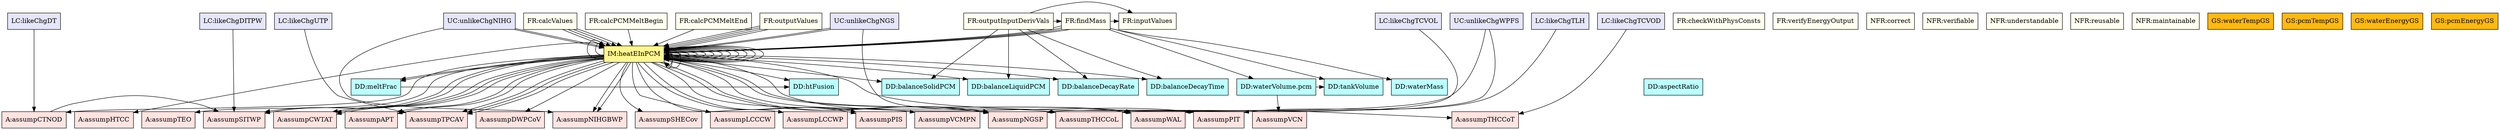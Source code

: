 digraph allvsall {
	assumpCTNOD -> assumpSITWP;
	wVol -> assumpVCN;
	wVol -> tankVol;
	meltFrac -> htFusion;
	theory:consThermECS -> assumpTEO;
	theory:sensHeat -> theory:latentHtETM;
	theory:latentHtETM -> meltFrac;
	theory:nwtnCoolingTM -> assumpHTCC;
	theory:rocTempSimpRC -> assumpCWTAT;
	theory:rocTempSimpRC -> assumpTPCAV;
	theory:rocTempSimpRC -> assumpDWPCoV;
	theory:rocTempSimpRC -> assumpSHECov;
	theory:rocTempSimpRC -> theory:consThermECS;
	theory:rocTempSimpRC -> theory:rocTempSimpRC;
	theory:htFluxC -> assumpLCCCW;
	theory:htFluxC -> assumpTHCCoT;
	theory:htFluxC -> theory:nwtnCoolingTM;
	theory:htFluxP -> assumpLCCWP;
	theory:htFluxP -> theory:nwtnCoolingTM;
	theory:eBalanceOnWtrRC -> assumpCWTAT;
	theory:eBalanceOnWtrRC -> assumpTPCAV;
	theory:eBalanceOnWtrRC -> assumpTHCCoL;
	theory:eBalanceOnWtrRC -> assumpCTNOD;
	theory:eBalanceOnWtrRC -> assumpSITWP;
	theory:eBalanceOnWtrRC -> assumpWAL;
	theory:eBalanceOnWtrRC -> assumpPIT;
	theory:eBalanceOnWtrRC -> assumpNIHGBWP;
	theory:eBalanceOnWtrRC -> assumpAPT;
	theory:eBalanceOnWtrRC -> tauW;
	theory:eBalanceOnWtrRC -> eta;
	theory:eBalanceOnWtrRC -> theory:rocTempSimpRC;
	theory:eBalanceOnWtrRC -> theory:htFluxC;
	theory:eBalanceOnWtrRC -> theory:htFluxP;
	theory:eBalanceOnWtrRC -> theory:eBalanceOnWtrRC;
	theory:eBalanceOnWtrRC -> theory:eBalanceOnPCMRC;
	theory:eBalanceOnPCMRC -> assumpCWTAT;
	theory:eBalanceOnPCMRC -> assumpTPCAV;
	theory:eBalanceOnPCMRC -> assumpSITWP;
	theory:eBalanceOnPCMRC -> assumpPIS;
	theory:eBalanceOnPCMRC -> assumpNIHGBWP;
	theory:eBalanceOnPCMRC -> assumpVCMPN;
	theory:eBalanceOnPCMRC -> assumpNGSP;
	theory:eBalanceOnPCMRC -> tauSP;
	theory:eBalanceOnPCMRC -> tauLP;
	theory:eBalanceOnPCMRC -> meltFrac;
	theory:eBalanceOnPCMRC -> theory:rocTempSimpRC;
	theory:eBalanceOnPCMRC -> theory:htFluxP;
	theory:eBalanceOnPCMRC -> theory:eBalanceOnWtrRC;
	theory:eBalanceOnPCMRC -> theory:heatEInPCMRC;
	theory:heatEInWtrIM -> assumpWAL;
	theory:heatEInWtrIM -> assumpAPT;
	theory:heatEInWtrIM -> theory:sensHeat;
	theory:heatEInPCMRC -> assumpPIS;
	theory:heatEInPCMRC -> assumpNGSP;
	theory:heatEInPCMRC -> htFusion;
	theory:heatEInPCMRC -> theory:sensHeat;
	theory:heatEInPCMRC -> theory:latentHtETM;
	findMass -> wMass;
	findMass -> wVol;
	findMass -> tankVol;
	findMass -> theory:eBalanceOnWtrRC;
	findMass -> theory:eBalanceOnPCMRC;
	findMass -> theory:heatEInWtrIM;
	findMass -> theory:heatEInPCMRC;
	findMass -> inputValues;
	outputInputDerivVals -> tauW;
	outputInputDerivVals -> eta;
	outputInputDerivVals -> tauSP;
	outputInputDerivVals -> tauLP;
	outputInputDerivVals -> inputValues;
	outputInputDerivVals -> findMass;
	calcValues -> theory:eBalanceOnWtrRC;
	calcValues -> theory:eBalanceOnPCMRC;
	calcValues -> theory:heatEInWtrIM;
	calcValues -> theory:heatEInPCMRC;
	calcPCMMeltBegin -> theory:eBalanceOnPCMRC;
	calcPCMMeltEnd -> theory:eBalanceOnPCMRC;
	outputValues -> theory:eBalanceOnWtrRC;
	outputValues -> theory:eBalanceOnPCMRC;
	outputValues -> theory:heatEInWtrIM;
	outputValues -> theory:heatEInPCMRC;
	likeChgUTP -> assumpTPCAV;
	likeChgTCVOD -> assumpTHCCoT;
	likeChgTCVOL -> assumpTHCCoL;
	likeChgDT -> assumpCTNOD;
	likeChgDITPW -> assumpSITWP;
	likeChgTLH -> assumpPIT;
	unlikeChgWPFS -> assumpWAL;
	unlikeChgWPFS -> assumpNGSP;
	unlikeChgNIHG -> assumpNIHGBWP;
	unlikeChgNIHG -> theory:eBalanceOnWtrRC;
	unlikeChgNIHG -> theory:eBalanceOnPCMRC;
	unlikeChgNGS -> assumpNGSP;
	unlikeChgNGS -> theory:eBalanceOnPCMRC;
	unlikeChgNGS -> theory:heatEInPCMRC;


	assumpTEO	[shape=box, color=black, style=filled, fillcolor=mistyrose, label="A:assumpTEO"];
	assumpHTCC	[shape=box, color=black, style=filled, fillcolor=mistyrose, label="A:assumpHTCC"];
	assumpCWTAT	[shape=box, color=black, style=filled, fillcolor=mistyrose, label="A:assumpCWTAT"];
	assumpTPCAV	[shape=box, color=black, style=filled, fillcolor=mistyrose, label="A:assumpTPCAV"];
	assumpDWPCoV	[shape=box, color=black, style=filled, fillcolor=mistyrose, label="A:assumpDWPCoV"];
	assumpSHECov	[shape=box, color=black, style=filled, fillcolor=mistyrose, label="A:assumpSHECov"];
	assumpLCCCW	[shape=box, color=black, style=filled, fillcolor=mistyrose, label="A:assumpLCCCW"];
	assumpTHCCoT	[shape=box, color=black, style=filled, fillcolor=mistyrose, label="A:assumpTHCCoT"];
	assumpTHCCoL	[shape=box, color=black, style=filled, fillcolor=mistyrose, label="A:assumpTHCCoL"];
	assumpLCCWP	[shape=box, color=black, style=filled, fillcolor=mistyrose, label="A:assumpLCCWP"];
	assumpCTNOD	[shape=box, color=black, style=filled, fillcolor=mistyrose, label="A:assumpCTNOD"];
	assumpSITWP	[shape=box, color=black, style=filled, fillcolor=mistyrose, label="A:assumpSITWP"];
	assumpPIS	[shape=box, color=black, style=filled, fillcolor=mistyrose, label="A:assumpPIS"];
	assumpWAL	[shape=box, color=black, style=filled, fillcolor=mistyrose, label="A:assumpWAL"];
	assumpPIT	[shape=box, color=black, style=filled, fillcolor=mistyrose, label="A:assumpPIT"];
	assumpNIHGBWP	[shape=box, color=black, style=filled, fillcolor=mistyrose, label="A:assumpNIHGBWP"];
	assumpVCMPN	[shape=box, color=black, style=filled, fillcolor=mistyrose, label="A:assumpVCMPN"];
	assumpNGSP	[shape=box, color=black, style=filled, fillcolor=mistyrose, label="A:assumpNGSP"];
	assumpAPT	[shape=box, color=black, style=filled, fillcolor=mistyrose, label="A:assumpAPT"];
	assumpVCN	[shape=box, color=black, style=filled, fillcolor=mistyrose, label="A:assumpVCN"];

	subgraph A {
	rank="same"
	{assumpTEO, assumpHTCC, assumpCWTAT, assumpTPCAV, assumpDWPCoV, assumpSHECov, assumpLCCCW, assumpTHCCoT, assumpTHCCoL, assumpLCCWP, assumpCTNOD, assumpSITWP, assumpPIS, assumpWAL, assumpPIT, assumpNIHGBWP, assumpVCMPN, assumpNGSP, assumpAPT, assumpVCN}
	}

	wMass	[shape=box, color=black, style=filled, fillcolor=paleturquoise1, label="DD:waterMass"];
	wVol	[shape=box, color=black, style=filled, fillcolor=paleturquoise1, label="DD:waterVolume.pcm"];
	tankVol	[shape=box, color=black, style=filled, fillcolor=paleturquoise1, label="DD:tankVolume"];
	tauW	[shape=box, color=black, style=filled, fillcolor=paleturquoise1, label="DD:balanceDecayRate"];
	eta	[shape=box, color=black, style=filled, fillcolor=paleturquoise1, label="DD:balanceDecayTime"];
	tauSP	[shape=box, color=black, style=filled, fillcolor=paleturquoise1, label="DD:balanceSolidPCM"];
	tauLP	[shape=box, color=black, style=filled, fillcolor=paleturquoise1, label="DD:balanceLiquidPCM"];
	htFusion	[shape=box, color=black, style=filled, fillcolor=paleturquoise1, label="DD:htFusion"];
	meltFrac	[shape=box, color=black, style=filled, fillcolor=paleturquoise1, label="DD:meltFrac"];
	aspectRatio	[shape=box, color=black, style=filled, fillcolor=paleturquoise1, label="DD:aspectRatio"];

	subgraph DD {
	rank="same"
	{wMass, wVol, tankVol, tauW, eta, tauSP, tauLP, htFusion, meltFrac, aspectRatio}
	}

	theory:consThermECS	[shape=box, color=black, style=filled, fillcolor=pink, label="TM:consThermE"];
	theory:sensHeat	[shape=box, color=black, style=filled, fillcolor=pink, label="TM:sensHtE"];
	theory:latentHtETM	[shape=box, color=black, style=filled, fillcolor=pink, label="TM:latentHtE"];
	theory:nwtnCoolingTM	[shape=box, color=black, style=filled, fillcolor=pink, label="TM:nwtnCooling"];

	subgraph TM {
	rank="same"
	{theory:consThermECS, theory:sensHeat, theory:latentHtETM, theory:nwtnCoolingTM}
	}

	theory:rocTempSimpRC	[shape=box, color=black, style=filled, fillcolor=palegreen, label="GD:rocTempSimp"];
	theory:htFluxC	[shape=box, color=black, style=filled, fillcolor=palegreen, label="GD:htFluxWaterFromCoil"];
	theory:htFluxP	[shape=box, color=black, style=filled, fillcolor=palegreen, label="GD:htFluxPCMFromWater"];

	subgraph GD {
	rank="same"
	{theory:rocTempSimpRC, theory:htFluxC, theory:htFluxP}
	}

	theory:eBalanceOnWtrRC	[shape=box, color=black, style=filled, fillcolor=khaki1, label="IM:eBalanceOnWtr"];
	theory:eBalanceOnPCMRC	[shape=box, color=black, style=filled, fillcolor=khaki1, label="IM:eBalanceOnPCM"];
	theory:heatEInWtrIM	[shape=box, color=black, style=filled, fillcolor=khaki1, label="IM:heatEInWtr"];
	theory:heatEInPCMRC	[shape=box, color=black, style=filled, fillcolor=khaki1, label="IM:heatEInPCM"];

	subgraph IM {
	rank="same"
	{theory:eBalanceOnWtrRC, theory:eBalanceOnPCMRC, theory:heatEInWtrIM, theory:heatEInPCMRC}
	}

	inputValues	[shape=box, color=black, style=filled, fillcolor=ivory, label="FR:inputValues"];
	findMass	[shape=box, color=black, style=filled, fillcolor=ivory, label="FR:findMass"];
	checkWithPhysConsts	[shape=box, color=black, style=filled, fillcolor=ivory, label="FR:checkWithPhysConsts"];
	outputInputDerivVals	[shape=box, color=black, style=filled, fillcolor=ivory, label="FR:outputInputDerivVals"];
	calcValues	[shape=box, color=black, style=filled, fillcolor=ivory, label="FR:calcValues"];
	verifyEnergyOutput	[shape=box, color=black, style=filled, fillcolor=ivory, label="FR:verifyEnergyOutput"];
	calcPCMMeltBegin	[shape=box, color=black, style=filled, fillcolor=ivory, label="FR:calcPCMMeltBegin"];
	calcPCMMeltEnd	[shape=box, color=black, style=filled, fillcolor=ivory, label="FR:calcPCMMeltEnd"];
	outputValues	[shape=box, color=black, style=filled, fillcolor=ivory, label="FR:outputValues"];
	correct	[shape=box, color=black, style=filled, fillcolor=ivory, label="NFR:correct"];
	verifiable	[shape=box, color=black, style=filled, fillcolor=ivory, label="NFR:verifiable"];
	understandable	[shape=box, color=black, style=filled, fillcolor=ivory, label="NFR:understandable"];
	reusable	[shape=box, color=black, style=filled, fillcolor=ivory, label="NFR:reusable"];
	maintainable	[shape=box, color=black, style=filled, fillcolor=ivory, label="NFR:maintainable"];

	subgraph FR {
	rank="same"
	{inputValues, findMass, checkWithPhysConsts, outputInputDerivVals, calcValues, verifyEnergyOutput, calcPCMMeltBegin, calcPCMMeltEnd, outputValues, correct, verifiable, understandable, reusable, maintainable}
	}

	waterTempGS	[shape=box, color=black, style=filled, fillcolor=darkgoldenrod1, label="GS:waterTempGS"];
	pcmTempGS	[shape=box, color=black, style=filled, fillcolor=darkgoldenrod1, label="GS:pcmTempGS"];
	waterEnergyGS	[shape=box, color=black, style=filled, fillcolor=darkgoldenrod1, label="GS:waterEnergyGS"];
	pcmEnergyGS	[shape=box, color=black, style=filled, fillcolor=darkgoldenrod1, label="GS:pcmEnergyGS"];

	subgraph GS {
	rank="same"
	{waterTempGS, pcmTempGS, waterEnergyGS, pcmEnergyGS}
	}

	likeChgUTP	[shape=box, color=black, style=filled, fillcolor=lavender, label="LC:likeChgUTP"];
	likeChgTCVOD	[shape=box, color=black, style=filled, fillcolor=lavender, label="LC:likeChgTCVOD"];
	likeChgTCVOL	[shape=box, color=black, style=filled, fillcolor=lavender, label="LC:likeChgTCVOL"];
	likeChgDT	[shape=box, color=black, style=filled, fillcolor=lavender, label="LC:likeChgDT"];
	likeChgDITPW	[shape=box, color=black, style=filled, fillcolor=lavender, label="LC:likeChgDITPW"];
	likeChgTLH	[shape=box, color=black, style=filled, fillcolor=lavender, label="LC:likeChgTLH"];
	unlikeChgWPFS	[shape=box, color=black, style=filled, fillcolor=lavender, label="UC:unlikeChgWPFS"];
	unlikeChgNIHG	[shape=box, color=black, style=filled, fillcolor=lavender, label="UC:unlikeChgNIHG"];
	unlikeChgNGS	[shape=box, color=black, style=filled, fillcolor=lavender, label="UC:unlikeChgNGS"];

	subgraph LC {
	rank="same"
	{likeChgUTP, likeChgTCVOD, likeChgTCVOL, likeChgDT, likeChgDITPW, likeChgTLH, unlikeChgWPFS, unlikeChgNIHG, unlikeChgNGS}
	}

}
